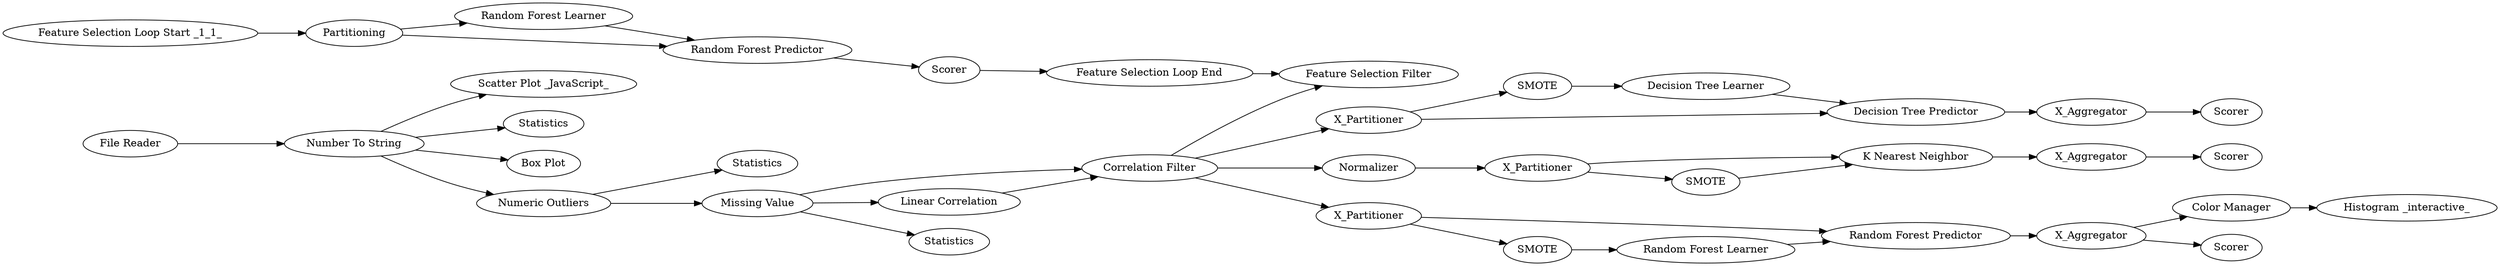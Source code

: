 digraph {
	"-7280530210005436564_100" [label=X_Aggregator]
	"3740326529434083035_8" [label="Feature Selection Loop Start _1_1_"]
	"-7280530210005436564_88" [label=X_Partitioner]
	"-7280530210005436564_94" [label=Statistics]
	"3740326529434083035_10" [label="Random Forest Learner"]
	"-7280530210005436564_97" [label=SMOTE]
	"-7280530210005436564_103" [label="Color Manager"]
	"-7280530210005436564_96" [label=X_Partitioner]
	"-7280530210005436564_101" [label=Scorer]
	"-7280530210005436564_84" [label=X_Aggregator]
	"-7280530210005436564_4" [label="Scatter Plot _JavaScript_"]
	"-7280530210005436564_89" [label="K Nearest Neighbor"]
	"-7280530210005436564_14" [label="Correlation Filter"]
	"-7280530210005436564_20" [label="Random Forest Predictor"]
	"-7280530210005436564_87" [label=Normalizer]
	"3740326529434083035_7" [label=Scorer]
	"-7280530210005436564_85" [label=X_Aggregator]
	"3740326529434083035_6" [label=Partitioning]
	"-7280530210005436564_19" [label="Random Forest Learner"]
	"-7280530210005436564_8" [label="Missing Value"]
	"-7280530210005436564_13" [label="Linear Correlation"]
	"-7280530210005436564_95" [label=SMOTE]
	"-7280530210005436564_105" [label=SMOTE]
	"-7280530210005436564_21" [label=Scorer]
	"-7280530210005436564_3" [label=Statistics]
	"-7280530210005436564_18" [label=Scorer]
	"-7280530210005436564_99" [label="Decision Tree Predictor"]
	"-7280530210005436564_104" [label="Histogram _interactive_"]
	"-7280530210005436564_83" [label=X_Partitioner]
	"-7280530210005436564_1" [label="File Reader"]
	"3740326529434083035_11" [label="Random Forest Predictor"]
	"3740326529434083035_2" [label="Feature Selection Loop End"]
	"3740326529434083035_3" [label="Feature Selection Filter"]
	"-7280530210005436564_2" [label="Number To String"]
	"-7280530210005436564_93" [label="Box Plot"]
	"-7280530210005436564_7" [label=Statistics]
	"-7280530210005436564_6" [label="Numeric Outliers"]
	"-7280530210005436564_98" [label="Decision Tree Learner"]
	"-7280530210005436564_83" -> "-7280530210005436564_105"
	"-7280530210005436564_6" -> "-7280530210005436564_94"
	"-7280530210005436564_96" -> "-7280530210005436564_97"
	"-7280530210005436564_85" -> "-7280530210005436564_21"
	"-7280530210005436564_14" -> "-7280530210005436564_96"
	"3740326529434083035_6" -> "3740326529434083035_10"
	"3740326529434083035_7" -> "3740326529434083035_2"
	"-7280530210005436564_95" -> "-7280530210005436564_89"
	"-7280530210005436564_14" -> "-7280530210005436564_87"
	"-7280530210005436564_2" -> "-7280530210005436564_4"
	"-7280530210005436564_13" -> "-7280530210005436564_14"
	"-7280530210005436564_1" -> "-7280530210005436564_2"
	"-7280530210005436564_6" -> "-7280530210005436564_8"
	"-7280530210005436564_105" -> "-7280530210005436564_19"
	"3740326529434083035_6" -> "3740326529434083035_11"
	"-7280530210005436564_89" -> "-7280530210005436564_84"
	"-7280530210005436564_84" -> "-7280530210005436564_18"
	"-7280530210005436564_83" -> "-7280530210005436564_20"
	"-7280530210005436564_8" -> "-7280530210005436564_13"
	"-7280530210005436564_96" -> "-7280530210005436564_99"
	"-7280530210005436564_8" -> "-7280530210005436564_14"
	"-7280530210005436564_2" -> "-7280530210005436564_6"
	"-7280530210005436564_103" -> "-7280530210005436564_104"
	"3740326529434083035_8" -> "3740326529434083035_6"
	"-7280530210005436564_2" -> "-7280530210005436564_93"
	"-7280530210005436564_14" -> "-7280530210005436564_83"
	"-7280530210005436564_97" -> "-7280530210005436564_98"
	"-7280530210005436564_100" -> "-7280530210005436564_101"
	"3740326529434083035_2" -> "3740326529434083035_3"
	"-7280530210005436564_14" -> "3740326529434083035_3"
	"-7280530210005436564_88" -> "-7280530210005436564_89"
	"3740326529434083035_11" -> "3740326529434083035_7"
	"-7280530210005436564_87" -> "-7280530210005436564_88"
	"-7280530210005436564_19" -> "-7280530210005436564_20"
	"-7280530210005436564_85" -> "-7280530210005436564_103"
	"-7280530210005436564_20" -> "-7280530210005436564_85"
	"-7280530210005436564_8" -> "-7280530210005436564_7"
	"-7280530210005436564_99" -> "-7280530210005436564_100"
	"-7280530210005436564_98" -> "-7280530210005436564_99"
	"3740326529434083035_10" -> "3740326529434083035_11"
	"-7280530210005436564_88" -> "-7280530210005436564_95"
	"-7280530210005436564_2" -> "-7280530210005436564_3"
	rankdir=LR
}
